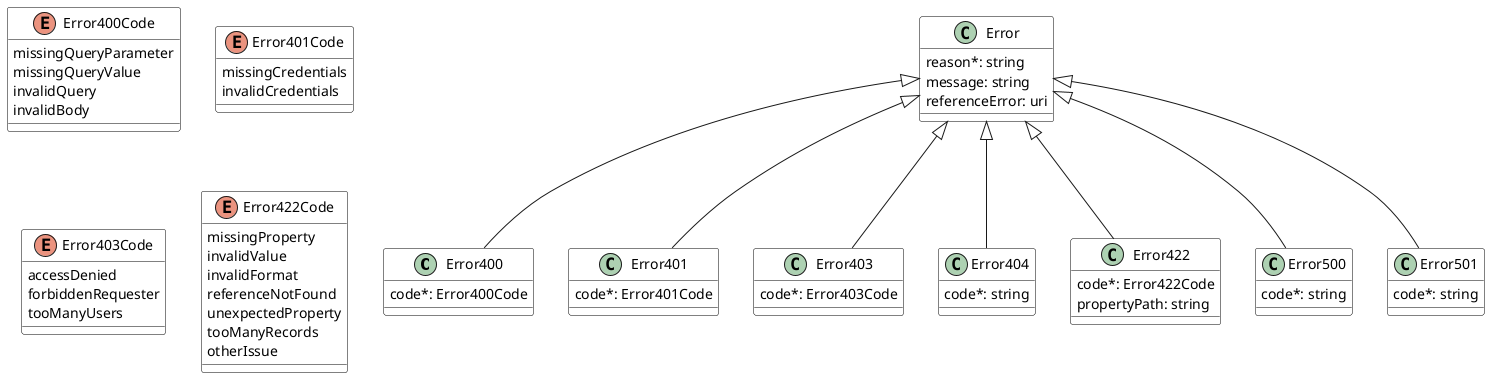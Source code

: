 @startuml
skinparam {
    ClassBackgroundColor White
    ClassBorderColor Black
}


class Error400 {

    code*: Error400Code
}
Error <|-- Error400



class Error401 {

    code*: Error401Code
}
Error <|-- Error401



class Error403 {

    code*: Error403Code
}
Error <|-- Error403



class Error404 {

    code*: string
}
Error <|-- Error404



class Error {

    reason*: string
    message: string
    referenceError: uri
}

enum Error400Code {

    missingQueryParameter
    missingQueryValue
    invalidQuery
    invalidBody
}
enum Error401Code {

    missingCredentials
    invalidCredentials
}

enum Error403Code {

    accessDenied
    forbiddenRequester
    tooManyUsers
}

enum Error422Code {

    missingProperty
    invalidValue
    invalidFormat
    referenceNotFound
    unexpectedProperty
    tooManyRecords
    otherIssue
}
class Error422 {

    code*: Error422Code
    propertyPath: string
}
Error <|-- Error422



class Error500 {

    code*: string
}
Error <|-- Error500



class Error501 {

    code*: string
}
Error <|-- Error501

@enduml
